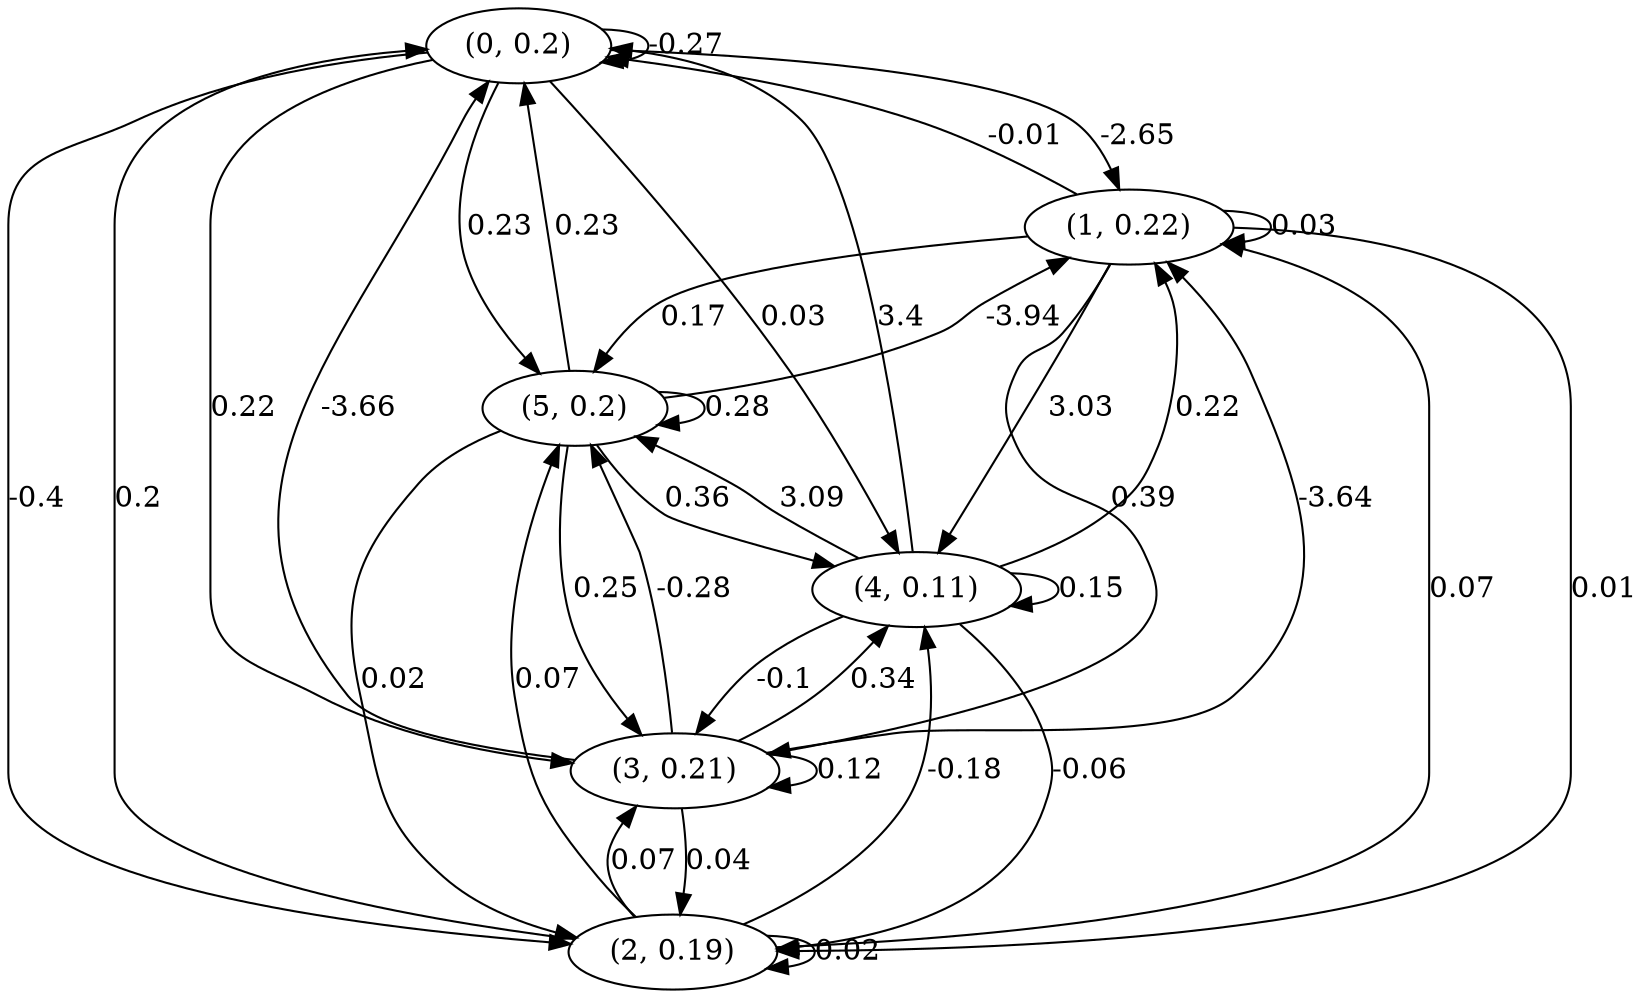 digraph {
    0 [ label = "(0, 0.2)" ]
    1 [ label = "(1, 0.22)" ]
    2 [ label = "(2, 0.19)" ]
    3 [ label = "(3, 0.21)" ]
    4 [ label = "(4, 0.11)" ]
    5 [ label = "(5, 0.2)" ]
    0 -> 0 [ label = "-0.27" ]
    1 -> 1 [ label = "0.03" ]
    2 -> 2 [ label = "0.02" ]
    3 -> 3 [ label = "0.12" ]
    4 -> 4 [ label = "0.15" ]
    5 -> 5 [ label = "0.28" ]
    1 -> 0 [ label = "-0.01" ]
    2 -> 0 [ label = "0.2" ]
    3 -> 0 [ label = "-3.66" ]
    4 -> 0 [ label = "3.4" ]
    5 -> 0 [ label = "0.23" ]
    0 -> 1 [ label = "-2.65" ]
    2 -> 1 [ label = "0.07" ]
    3 -> 1 [ label = "-3.64" ]
    4 -> 1 [ label = "0.22" ]
    5 -> 1 [ label = "-3.94" ]
    0 -> 2 [ label = "-0.4" ]
    1 -> 2 [ label = "0.01" ]
    3 -> 2 [ label = "0.04" ]
    4 -> 2 [ label = "-0.06" ]
    5 -> 2 [ label = "0.02" ]
    0 -> 3 [ label = "0.22" ]
    1 -> 3 [ label = "0.39" ]
    2 -> 3 [ label = "0.07" ]
    4 -> 3 [ label = "-0.1" ]
    5 -> 3 [ label = "0.25" ]
    0 -> 4 [ label = "0.03" ]
    1 -> 4 [ label = "3.03" ]
    2 -> 4 [ label = "-0.18" ]
    3 -> 4 [ label = "0.34" ]
    5 -> 4 [ label = "0.36" ]
    0 -> 5 [ label = "0.23" ]
    1 -> 5 [ label = "0.17" ]
    2 -> 5 [ label = "0.07" ]
    3 -> 5 [ label = "-0.28" ]
    4 -> 5 [ label = "3.09" ]
}

